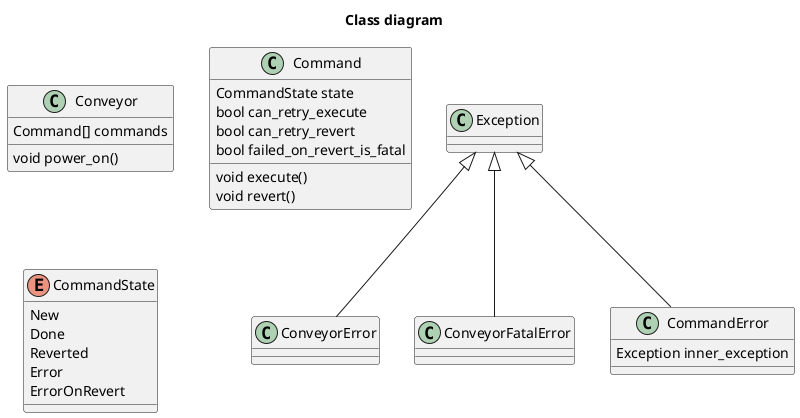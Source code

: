 @startuml

title Class diagram

class Conveyor {
    Command[] commands
    void power_on()
}

class Command {
  CommandState state
  void execute()
  void revert()
  bool can_retry_execute
  bool can_retry_revert
  bool failed_on_revert_is_fatal
}

enum CommandState {
    New
    Done
    Reverted
    Error
    ErrorOnRevert
}

class ConveyorError {
}

class ConveyorFatalError{
}

class CommandError{
    Exception inner_exception
}

Exception <|-- ConveyorError
Exception <|-- ConveyorFatalError
Exception <|-- CommandError


@enduml